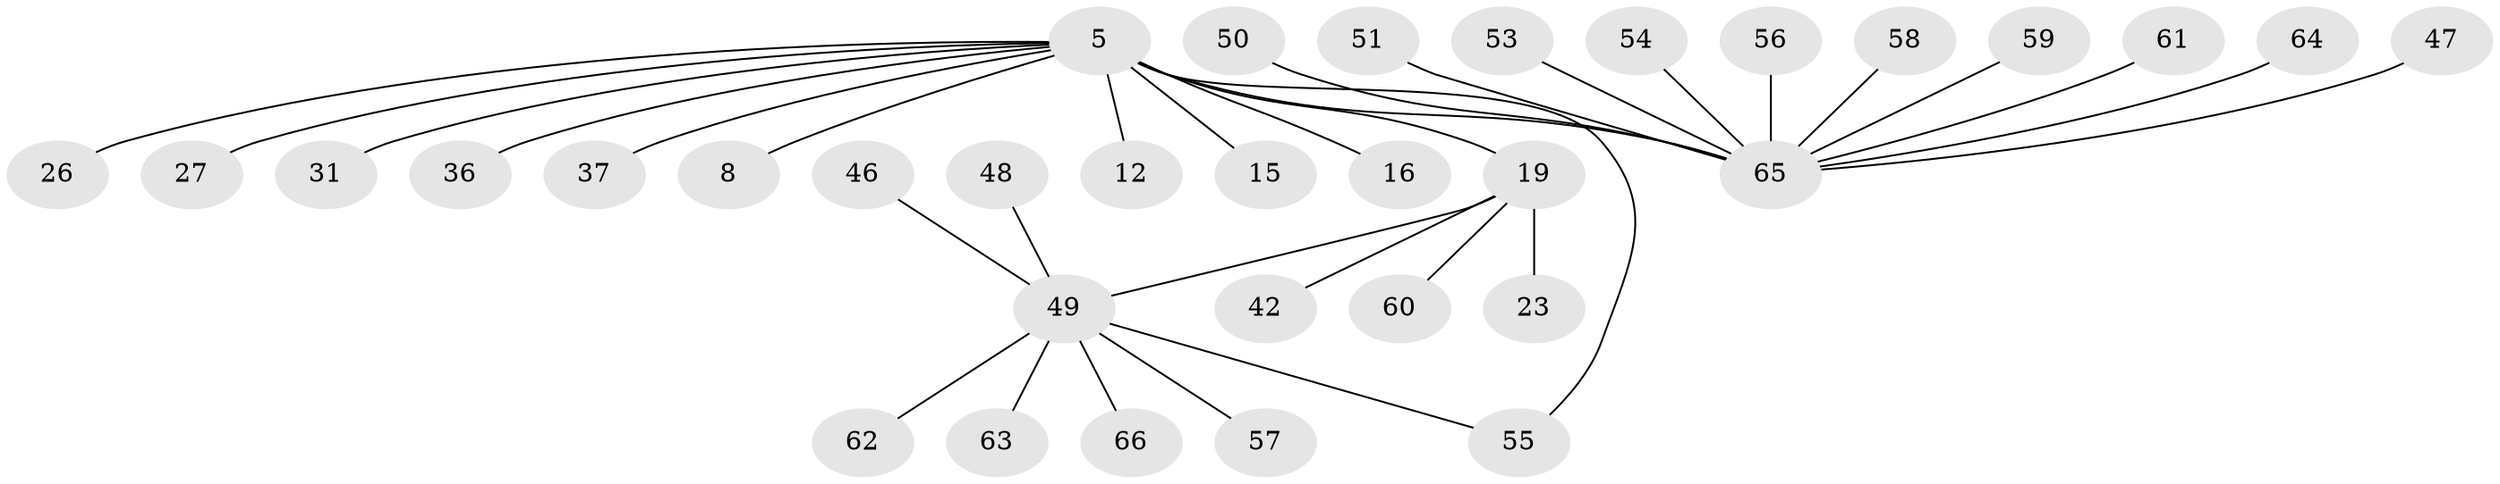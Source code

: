 // original degree distribution, {12: 0.015151515151515152, 6: 0.030303030303030304, 4: 0.015151515151515152, 1: 0.6666666666666666, 13: 0.015151515151515152, 3: 0.13636363636363635, 2: 0.09090909090909091, 5: 0.030303030303030304}
// Generated by graph-tools (version 1.1) at 2025/48/03/09/25 04:48:06]
// undirected, 33 vertices, 33 edges
graph export_dot {
graph [start="1"]
  node [color=gray90,style=filled];
  5;
  8;
  12;
  15;
  16;
  19 [super="+9"];
  23;
  26;
  27;
  31;
  36 [super="+35"];
  37 [super="+33"];
  42;
  46;
  47;
  48;
  49 [super="+29+25+30+32"];
  50;
  51;
  53;
  54;
  55;
  56;
  57;
  58;
  59;
  60;
  61;
  62;
  63;
  64;
  65 [super="+52+41+39+44+40+43+45"];
  66;
  5 -- 8;
  5 -- 12;
  5 -- 15;
  5 -- 16;
  5 -- 19 [weight=2];
  5 -- 26;
  5 -- 27;
  5 -- 31;
  5 -- 55;
  5 -- 37;
  5 -- 65;
  5 -- 36;
  19 -- 23;
  19 -- 60;
  19 -- 42;
  19 -- 49;
  46 -- 49;
  47 -- 65;
  48 -- 49;
  49 -- 62;
  49 -- 63;
  49 -- 66;
  49 -- 55;
  49 -- 57;
  50 -- 65;
  51 -- 65;
  53 -- 65;
  54 -- 65;
  56 -- 65;
  58 -- 65;
  59 -- 65;
  61 -- 65;
  64 -- 65;
}
